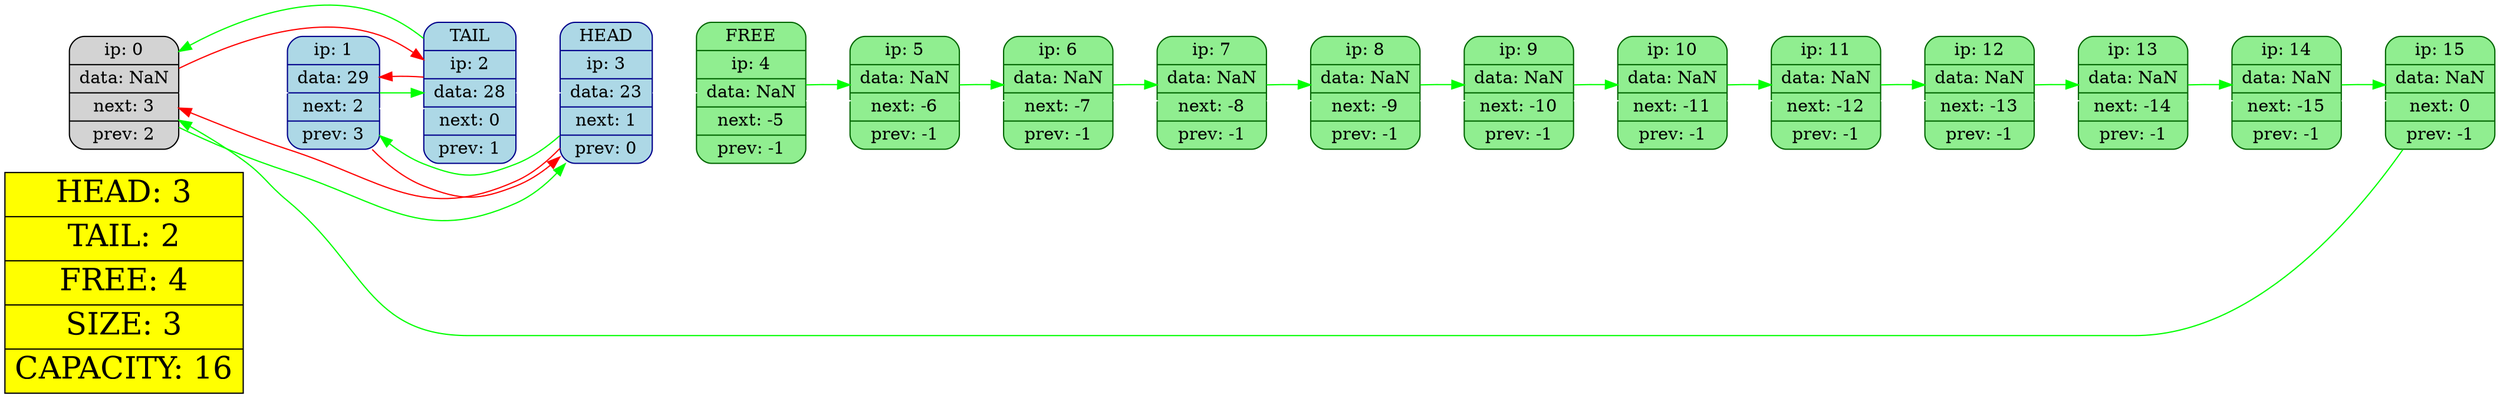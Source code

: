 digraph structs {
rankdir=LR;
node[color="black",fontsize=14];
edge[color="darkblue",fontcolor="yellow",fontsize=12];
info [shape=record, style=filled, fillcolor="yellow",label="HEAD: 3 | TAIL: 2 | FREE: 4 | SIZE: 3 | CAPACITY: 16",fontcolor = "black", fontsize = 25];
0 [shape=Mrecord, style=filled, fillcolor="lightgray", color = black, label=" ip: 0 | data: NaN| next: 3| prev: 2" ];
1 [shape=Mrecord, style=filled, fillcolor="lightblue", color = darkblue, label=" ip: 1 | data: 29| next: 2| prev: 3" ];
2 [shape=Mrecord, style=filled, fillcolor="lightblue", color = darkblue, label=" TAIL | ip: 2 | data: 28| next: 0| prev: 1" ];
3 [shape=Mrecord, style=filled, fillcolor="lightblue", color = darkblue, label=" HEAD | ip: 3 | data: 23| next: 1| prev: 0" ];
4 [shape=Mrecord, style=filled, fillcolor="lightgreen", color = darkgreen, label=" FREE | ip: 4 | data: NaN| next: -5| prev: -1" ];
5 [shape=Mrecord, style=filled, fillcolor="lightgreen", color = darkgreen, label=" ip: 5 | data: NaN| next: -6| prev: -1" ];
6 [shape=Mrecord, style=filled, fillcolor="lightgreen", color = darkgreen, label=" ip: 6 | data: NaN| next: -7| prev: -1" ];
7 [shape=Mrecord, style=filled, fillcolor="lightgreen", color = darkgreen, label=" ip: 7 | data: NaN| next: -8| prev: -1" ];
8 [shape=Mrecord, style=filled, fillcolor="lightgreen", color = darkgreen, label=" ip: 8 | data: NaN| next: -9| prev: -1" ];
9 [shape=Mrecord, style=filled, fillcolor="lightgreen", color = darkgreen, label=" ip: 9 | data: NaN| next: -10| prev: -1" ];
10 [shape=Mrecord, style=filled, fillcolor="lightgreen", color = darkgreen, label=" ip: 10 | data: NaN| next: -11| prev: -1" ];
11 [shape=Mrecord, style=filled, fillcolor="lightgreen", color = darkgreen, label=" ip: 11 | data: NaN| next: -12| prev: -1" ];
12 [shape=Mrecord, style=filled, fillcolor="lightgreen", color = darkgreen, label=" ip: 12 | data: NaN| next: -13| prev: -1" ];
13 [shape=Mrecord, style=filled, fillcolor="lightgreen", color = darkgreen, label=" ip: 13 | data: NaN| next: -14| prev: -1" ];
14 [shape=Mrecord, style=filled, fillcolor="lightgreen", color = darkgreen, label=" ip: 14 | data: NaN| next: -15| prev: -1" ];
15 [shape=Mrecord, style=filled, fillcolor="lightgreen", color = darkgreen, label=" ip: 15 | data: NaN| next: 0| prev: -1" ];
0->1->2->3->4->5->6->7->8->9->10->11->12->13->14->15[weight = 993, color = "white"];
0 -> 2 [color = "red"];
0 -> 3 [color = "green"];
1 -> 3 [color = "red"];
1 -> 2 [color = "green"];
2 -> 1 [color = "red"];
2 -> 0 [color = "green"];
3 -> 0 [color = "red"];
3 -> 1 [color = "green"];
4 -> 5 [color = "green"];
5 -> 6 [color = "green"];
6 -> 7 [color = "green"];
7 -> 8 [color = "green"];
8 -> 9 [color = "green"];
9 -> 10 [color = "green"];
10 -> 11 [color = "green"];
11 -> 12 [color = "green"];
12 -> 13 [color = "green"];
13 -> 14 [color = "green"];
14 -> 15 [color = "green"];
15 -> 0 [color = "green"];
}